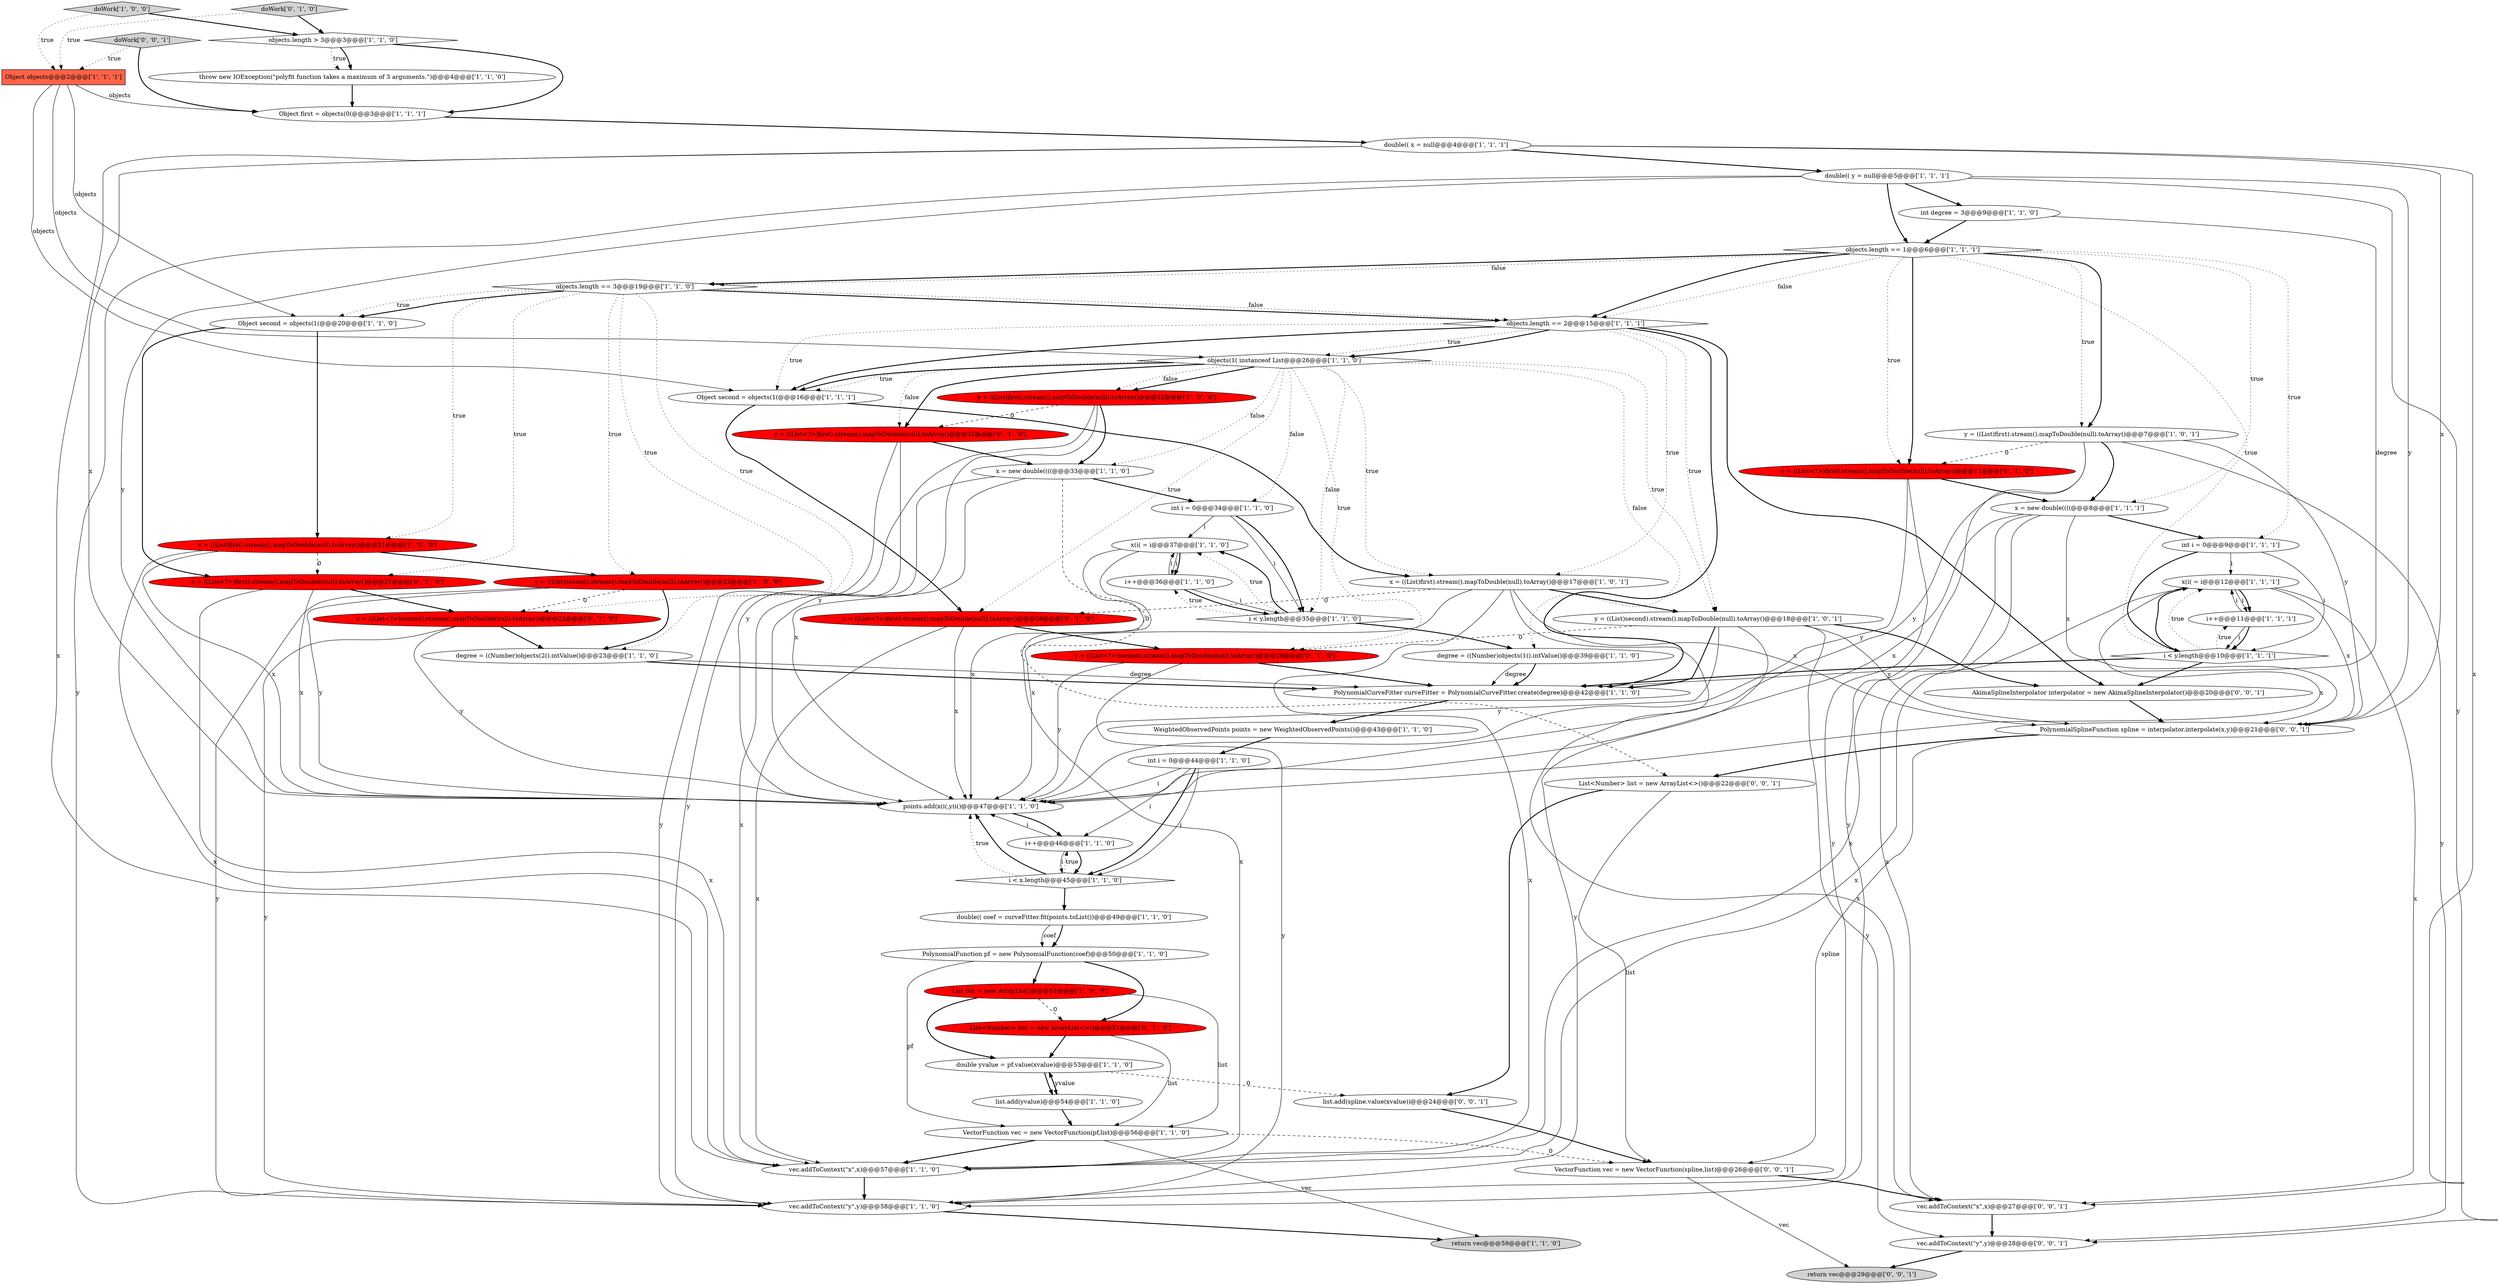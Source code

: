 digraph {
52 [style = filled, label = "y = ((List<?>)second).stream().mapToDouble(null).toArray()@@@29@@@['0', '1', '0']", fillcolor = red, shape = ellipse image = "AAA1AAABBB2BBB"];
24 [style = filled, label = "list.add(yvalue)@@@54@@@['1', '1', '0']", fillcolor = white, shape = ellipse image = "AAA0AAABBB1BBB"];
5 [style = filled, label = "vec.addToContext(\"x\",x)@@@57@@@['1', '1', '0']", fillcolor = white, shape = ellipse image = "AAA0AAABBB1BBB"];
12 [style = filled, label = "doWork['1', '0', '0']", fillcolor = lightgray, shape = diamond image = "AAA0AAABBB1BBB"];
23 [style = filled, label = "objects(1( instanceof List@@@26@@@['1', '1', '0']", fillcolor = white, shape = diamond image = "AAA0AAABBB1BBB"];
35 [style = filled, label = "vec.addToContext(\"y\",y)@@@58@@@['1', '1', '0']", fillcolor = white, shape = ellipse image = "AAA0AAABBB1BBB"];
17 [style = filled, label = "x = ((List)first).stream().mapToDouble(null).toArray()@@@17@@@['1', '0', '1']", fillcolor = white, shape = ellipse image = "AAA0AAABBB1BBB"];
4 [style = filled, label = "throw new IOException(\"polyfit function takes a maximum of 3 arguments.\")@@@4@@@['1', '1', '0']", fillcolor = white, shape = ellipse image = "AAA0AAABBB1BBB"];
11 [style = filled, label = "WeightedObservedPoints points = new WeightedObservedPoints()@@@43@@@['1', '1', '0']", fillcolor = white, shape = ellipse image = "AAA0AAABBB1BBB"];
30 [style = filled, label = "i++@@@11@@@['1', '1', '1']", fillcolor = white, shape = ellipse image = "AAA0AAABBB1BBB"];
59 [style = filled, label = "doWork['0', '0', '1']", fillcolor = lightgray, shape = diamond image = "AAA0AAABBB3BBB"];
15 [style = filled, label = "objects.length == 1@@@6@@@['1', '1', '1']", fillcolor = white, shape = diamond image = "AAA0AAABBB1BBB"];
16 [style = filled, label = "x(i( = i@@@12@@@['1', '1', '1']", fillcolor = white, shape = ellipse image = "AAA0AAABBB1BBB"];
37 [style = filled, label = "y = ((List)first).stream().mapToDouble(null).toArray()@@@32@@@['1', '0', '0']", fillcolor = red, shape = ellipse image = "AAA1AAABBB1BBB"];
58 [style = filled, label = "return vec@@@29@@@['0', '0', '1']", fillcolor = lightgray, shape = ellipse image = "AAA0AAABBB3BBB"];
40 [style = filled, label = "double(( y = null@@@5@@@['1', '1', '1']", fillcolor = white, shape = ellipse image = "AAA0AAABBB1BBB"];
8 [style = filled, label = "objects.length > 3@@@3@@@['1', '1', '0']", fillcolor = white, shape = diamond image = "AAA0AAABBB1BBB"];
42 [style = filled, label = "objects.length == 3@@@19@@@['1', '1', '0']", fillcolor = white, shape = diamond image = "AAA0AAABBB1BBB"];
63 [style = filled, label = "AkimaSplineInterpolator interpolator = new AkimaSplineInterpolator()@@@20@@@['0', '0', '1']", fillcolor = white, shape = ellipse image = "AAA0AAABBB3BBB"];
22 [style = filled, label = "return vec@@@59@@@['1', '1', '0']", fillcolor = lightgray, shape = ellipse image = "AAA0AAABBB1BBB"];
19 [style = filled, label = "y = ((List)first).stream().mapToDouble(null).toArray()@@@7@@@['1', '0', '1']", fillcolor = white, shape = ellipse image = "AAA0AAABBB1BBB"];
14 [style = filled, label = "x = ((List)first).stream().mapToDouble(null).toArray()@@@21@@@['1', '0', '0']", fillcolor = red, shape = ellipse image = "AAA1AAABBB1BBB"];
0 [style = filled, label = "int i = 0@@@9@@@['1', '1', '1']", fillcolor = white, shape = ellipse image = "AAA0AAABBB1BBB"];
25 [style = filled, label = "i++@@@36@@@['1', '1', '0']", fillcolor = white, shape = ellipse image = "AAA0AAABBB1BBB"];
43 [style = filled, label = "List list = new ArrayList()@@@51@@@['1', '0', '0']", fillcolor = red, shape = ellipse image = "AAA1AAABBB1BBB"];
27 [style = filled, label = "x = new double((((@@@33@@@['1', '1', '0']", fillcolor = white, shape = ellipse image = "AAA0AAABBB1BBB"];
62 [style = filled, label = "PolynomialSplineFunction spline = interpolator.interpolate(x,y)@@@21@@@['0', '0', '1']", fillcolor = white, shape = ellipse image = "AAA0AAABBB3BBB"];
31 [style = filled, label = "objects.length == 2@@@15@@@['1', '1', '1']", fillcolor = white, shape = diamond image = "AAA0AAABBB1BBB"];
34 [style = filled, label = "Object objects@@@2@@@['1', '1', '1']", fillcolor = tomato, shape = box image = "AAA0AAABBB1BBB"];
29 [style = filled, label = "x = new double((((@@@8@@@['1', '1', '1']", fillcolor = white, shape = ellipse image = "AAA0AAABBB1BBB"];
54 [style = filled, label = "y = ((List<?>)second).stream().mapToDouble(null).toArray()@@@22@@@['0', '1', '0']", fillcolor = red, shape = ellipse image = "AAA1AAABBB2BBB"];
50 [style = filled, label = "y = ((List<?>)first).stream().mapToDouble(null).toArray()@@@32@@@['0', '1', '0']", fillcolor = red, shape = ellipse image = "AAA1AAABBB2BBB"];
9 [style = filled, label = "i < y.length@@@10@@@['1', '1', '1']", fillcolor = white, shape = diamond image = "AAA0AAABBB1BBB"];
20 [style = filled, label = "double(( coef = curveFitter.fit(points.toList())@@@49@@@['1', '1', '0']", fillcolor = white, shape = ellipse image = "AAA0AAABBB1BBB"];
3 [style = filled, label = "i++@@@46@@@['1', '1', '0']", fillcolor = white, shape = ellipse image = "AAA0AAABBB1BBB"];
26 [style = filled, label = "Object second = objects(1(@@@20@@@['1', '1', '0']", fillcolor = white, shape = ellipse image = "AAA0AAABBB1BBB"];
28 [style = filled, label = "degree = ((Number)objects(1().intValue()@@@39@@@['1', '1', '0']", fillcolor = white, shape = ellipse image = "AAA0AAABBB1BBB"];
45 [style = filled, label = "Object second = objects(1(@@@16@@@['1', '1', '1']", fillcolor = white, shape = ellipse image = "AAA0AAABBB1BBB"];
57 [style = filled, label = "VectorFunction vec = new VectorFunction(spline,list)@@@26@@@['0', '0', '1']", fillcolor = white, shape = ellipse image = "AAA0AAABBB3BBB"];
1 [style = filled, label = "VectorFunction vec = new VectorFunction(pf,list)@@@56@@@['1', '1', '0']", fillcolor = white, shape = ellipse image = "AAA0AAABBB1BBB"];
6 [style = filled, label = "double yvalue = pf.value(xvalue)@@@53@@@['1', '1', '0']", fillcolor = white, shape = ellipse image = "AAA0AAABBB1BBB"];
21 [style = filled, label = "points.add(x(i(,y(i()@@@47@@@['1', '1', '0']", fillcolor = white, shape = ellipse image = "AAA0AAABBB1BBB"];
39 [style = filled, label = "x(i( = i@@@37@@@['1', '1', '0']", fillcolor = white, shape = ellipse image = "AAA0AAABBB1BBB"];
38 [style = filled, label = "int i = 0@@@44@@@['1', '1', '0']", fillcolor = white, shape = ellipse image = "AAA0AAABBB1BBB"];
18 [style = filled, label = "i < x.length@@@45@@@['1', '1', '0']", fillcolor = white, shape = diamond image = "AAA0AAABBB1BBB"];
53 [style = filled, label = "y = ((List<?>)first).stream().mapToDouble(null).toArray()@@@11@@@['0', '1', '0']", fillcolor = red, shape = ellipse image = "AAA1AAABBB2BBB"];
48 [style = filled, label = "doWork['0', '1', '0']", fillcolor = lightgray, shape = diamond image = "AAA0AAABBB2BBB"];
55 [style = filled, label = "list.add(spline.value(xvalue))@@@24@@@['0', '0', '1']", fillcolor = white, shape = ellipse image = "AAA0AAABBB3BBB"];
41 [style = filled, label = "degree = ((Number)objects(2().intValue()@@@23@@@['1', '1', '0']", fillcolor = white, shape = ellipse image = "AAA0AAABBB1BBB"];
49 [style = filled, label = "x = ((List<?>)first).stream().mapToDouble(null).toArray()@@@28@@@['0', '1', '0']", fillcolor = red, shape = ellipse image = "AAA1AAABBB2BBB"];
61 [style = filled, label = "vec.addToContext(\"y\",y)@@@28@@@['0', '0', '1']", fillcolor = white, shape = ellipse image = "AAA0AAABBB3BBB"];
7 [style = filled, label = "i < y.length@@@35@@@['1', '1', '0']", fillcolor = white, shape = diamond image = "AAA0AAABBB1BBB"];
60 [style = filled, label = "List<Number> list = new ArrayList<>()@@@22@@@['0', '0', '1']", fillcolor = white, shape = ellipse image = "AAA0AAABBB3BBB"];
44 [style = filled, label = "Object first = objects(0(@@@3@@@['1', '1', '1']", fillcolor = white, shape = ellipse image = "AAA0AAABBB1BBB"];
2 [style = filled, label = "double(( x = null@@@4@@@['1', '1', '1']", fillcolor = white, shape = ellipse image = "AAA0AAABBB1BBB"];
46 [style = filled, label = "y = ((List)second).stream().mapToDouble(null).toArray()@@@18@@@['1', '0', '1']", fillcolor = white, shape = ellipse image = "AAA0AAABBB1BBB"];
32 [style = filled, label = "PolynomialCurveFitter curveFitter = PolynomialCurveFitter.create(degree)@@@42@@@['1', '1', '0']", fillcolor = white, shape = ellipse image = "AAA0AAABBB1BBB"];
47 [style = filled, label = "List<Number> list = new ArrayList<>()@@@51@@@['0', '1', '0']", fillcolor = red, shape = ellipse image = "AAA1AAABBB2BBB"];
51 [style = filled, label = "x = ((List<?>)first).stream().mapToDouble(null).toArray()@@@21@@@['0', '1', '0']", fillcolor = red, shape = ellipse image = "AAA1AAABBB2BBB"];
10 [style = filled, label = "int i = 0@@@34@@@['1', '1', '0']", fillcolor = white, shape = ellipse image = "AAA0AAABBB1BBB"];
33 [style = filled, label = "y = ((List)second).stream().mapToDouble(null).toArray()@@@22@@@['1', '0', '0']", fillcolor = red, shape = ellipse image = "AAA1AAABBB1BBB"];
56 [style = filled, label = "vec.addToContext(\"x\",x)@@@27@@@['0', '0', '1']", fillcolor = white, shape = ellipse image = "AAA0AAABBB3BBB"];
36 [style = filled, label = "int degree = 3@@@9@@@['1', '1', '0']", fillcolor = white, shape = ellipse image = "AAA0AAABBB1BBB"];
13 [style = filled, label = "PolynomialFunction pf = new PolynomialFunction(coef)@@@50@@@['1', '1', '0']", fillcolor = white, shape = ellipse image = "AAA0AAABBB1BBB"];
1->5 [style = bold, label=""];
23->7 [style = dotted, label="false"];
46->62 [style = solid, label="y"];
37->21 [style = solid, label="y"];
27->21 [style = solid, label="x"];
13->47 [style = bold, label=""];
41->32 [style = solid, label="degree"];
37->27 [style = bold, label=""];
23->45 [style = bold, label=""];
23->27 [style = dotted, label="false"];
29->0 [style = bold, label=""];
40->15 [style = bold, label=""];
6->24 [style = solid, label="yvalue"];
42->51 [style = dotted, label="true"];
16->5 [style = solid, label="x"];
42->54 [style = dotted, label="true"];
7->39 [style = dotted, label="true"];
8->44 [style = bold, label=""];
23->46 [style = dotted, label="true"];
16->62 [style = solid, label="x"];
8->4 [style = dotted, label="true"];
54->21 [style = solid, label="y"];
4->44 [style = bold, label=""];
15->9 [style = dotted, label="true"];
9->16 [style = bold, label=""];
26->51 [style = bold, label=""];
9->63 [style = bold, label=""];
3->18 [style = bold, label=""];
6->55 [style = dashed, label="0"];
14->21 [style = solid, label="x"];
55->57 [style = bold, label=""];
40->35 [style = solid, label="y"];
57->58 [style = solid, label="vec"];
29->21 [style = solid, label="x"];
15->29 [style = dotted, label="true"];
2->5 [style = solid, label="x"];
15->53 [style = dotted, label="true"];
18->3 [style = dotted, label="true"];
1->57 [style = dashed, label="0"];
46->35 [style = solid, label="y"];
42->33 [style = dotted, label="true"];
14->5 [style = solid, label="x"];
48->34 [style = dotted, label="true"];
16->56 [style = solid, label="x"];
45->17 [style = bold, label=""];
8->4 [style = bold, label=""];
28->32 [style = solid, label="degree"];
23->17 [style = dotted, label="true"];
10->7 [style = solid, label="i"];
32->11 [style = bold, label=""];
53->21 [style = solid, label="y"];
36->32 [style = solid, label="degree"];
12->34 [style = dotted, label="true"];
21->3 [style = bold, label=""];
53->29 [style = bold, label=""];
44->2 [style = bold, label=""];
49->21 [style = solid, label="x"];
33->54 [style = dashed, label="0"];
42->26 [style = dotted, label="true"];
41->32 [style = bold, label=""];
47->6 [style = bold, label=""];
51->54 [style = bold, label=""];
50->21 [style = solid, label="y"];
23->28 [style = dotted, label="false"];
34->45 [style = solid, label="objects"];
62->60 [style = bold, label=""];
19->21 [style = solid, label="y"];
9->32 [style = bold, label=""];
23->10 [style = dotted, label="false"];
26->14 [style = bold, label=""];
17->56 [style = solid, label="x"];
37->35 [style = solid, label="y"];
39->25 [style = solid, label="i"];
3->21 [style = solid, label="i"];
33->41 [style = bold, label=""];
42->31 [style = bold, label=""];
54->41 [style = bold, label=""];
10->39 [style = solid, label="i"];
25->7 [style = bold, label=""];
10->7 [style = bold, label=""];
19->53 [style = dashed, label="0"];
60->55 [style = bold, label=""];
18->20 [style = bold, label=""];
46->63 [style = bold, label=""];
16->21 [style = solid, label="x"];
30->9 [style = solid, label="i"];
38->18 [style = bold, label=""];
23->37 [style = bold, label=""];
39->5 [style = solid, label="x"];
63->62 [style = bold, label=""];
15->31 [style = bold, label=""];
46->52 [style = dashed, label="0"];
31->23 [style = dotted, label="true"];
13->43 [style = bold, label=""];
31->17 [style = dotted, label="true"];
59->34 [style = dotted, label="true"];
37->50 [style = dashed, label="0"];
2->62 [style = solid, label="x"];
31->46 [style = dotted, label="true"];
38->3 [style = solid, label="i"];
16->30 [style = solid, label="i"];
50->35 [style = solid, label="y"];
39->25 [style = bold, label=""];
59->44 [style = bold, label=""];
25->7 [style = solid, label="i"];
23->50 [style = dotted, label="false"];
29->62 [style = solid, label="x"];
46->21 [style = solid, label="y"];
60->57 [style = solid, label="list"];
39->21 [style = solid, label="x"];
17->46 [style = bold, label=""];
20->13 [style = bold, label=""];
23->37 [style = dotted, label="false"];
2->56 [style = solid, label="x"];
17->62 [style = solid, label="x"];
50->27 [style = bold, label=""];
20->13 [style = solid, label="coef"];
34->26 [style = solid, label="objects"];
19->29 [style = bold, label=""];
31->32 [style = bold, label=""];
31->45 [style = dotted, label="true"];
23->52 [style = dotted, label="true"];
18->21 [style = dotted, label="true"];
15->53 [style = bold, label=""];
30->16 [style = solid, label="i"];
40->21 [style = solid, label="y"];
52->35 [style = solid, label="y"];
6->24 [style = bold, label=""];
30->9 [style = bold, label=""];
53->35 [style = solid, label="y"];
15->19 [style = bold, label=""];
15->0 [style = dotted, label="true"];
31->63 [style = bold, label=""];
51->21 [style = solid, label="x"];
3->18 [style = solid, label="i"];
28->32 [style = bold, label=""];
42->41 [style = dotted, label="true"];
40->61 [style = solid, label="y"];
7->28 [style = bold, label=""];
19->62 [style = solid, label="y"];
0->16 [style = solid, label="i"];
40->36 [style = bold, label=""];
7->39 [style = bold, label=""];
12->8 [style = bold, label=""];
16->30 [style = bold, label=""];
27->10 [style = bold, label=""];
33->35 [style = solid, label="y"];
23->45 [style = dotted, label="true"];
47->1 [style = solid, label="list"];
34->23 [style = solid, label="objects"];
29->5 [style = solid, label="x"];
15->31 [style = dotted, label="false"];
18->21 [style = bold, label=""];
9->16 [style = dotted, label="true"];
24->1 [style = bold, label=""];
9->30 [style = dotted, label="true"];
46->32 [style = bold, label=""];
19->35 [style = solid, label="y"];
5->35 [style = bold, label=""];
23->50 [style = bold, label=""];
0->9 [style = solid, label="i"];
42->26 [style = bold, label=""];
0->9 [style = bold, label=""];
27->60 [style = dashed, label="0"];
31->23 [style = bold, label=""];
11->38 [style = bold, label=""];
35->22 [style = bold, label=""];
33->21 [style = solid, label="y"];
45->49 [style = bold, label=""];
17->21 [style = solid, label="x"];
36->15 [style = bold, label=""];
14->51 [style = dashed, label="0"];
38->18 [style = solid, label="i"];
56->61 [style = bold, label=""];
2->40 [style = bold, label=""];
34->44 [style = solid, label="objects"];
48->8 [style = bold, label=""];
61->58 [style = bold, label=""];
17->49 [style = dashed, label="0"];
38->21 [style = solid, label="i"];
43->1 [style = solid, label="list"];
14->33 [style = bold, label=""];
43->6 [style = bold, label=""];
57->56 [style = bold, label=""];
1->22 [style = solid, label="vec"];
23->49 [style = dotted, label="true"];
19->61 [style = solid, label="y"];
27->5 [style = solid, label="x"];
42->14 [style = dotted, label="true"];
2->21 [style = solid, label="x"];
62->57 [style = solid, label="spline"];
49->52 [style = bold, label=""];
15->42 [style = bold, label=""];
17->5 [style = solid, label="x"];
52->32 [style = bold, label=""];
43->47 [style = dashed, label="0"];
15->19 [style = dotted, label="true"];
15->42 [style = dotted, label="false"];
46->61 [style = solid, label="y"];
13->1 [style = solid, label="pf"];
40->62 [style = solid, label="y"];
7->25 [style = dotted, label="true"];
49->5 [style = solid, label="x"];
42->31 [style = dotted, label="false"];
52->21 [style = solid, label="y"];
24->6 [style = bold, label=""];
25->39 [style = solid, label="i"];
31->45 [style = bold, label=""];
54->35 [style = solid, label="y"];
29->56 [style = solid, label="x"];
51->5 [style = solid, label="x"];
}
